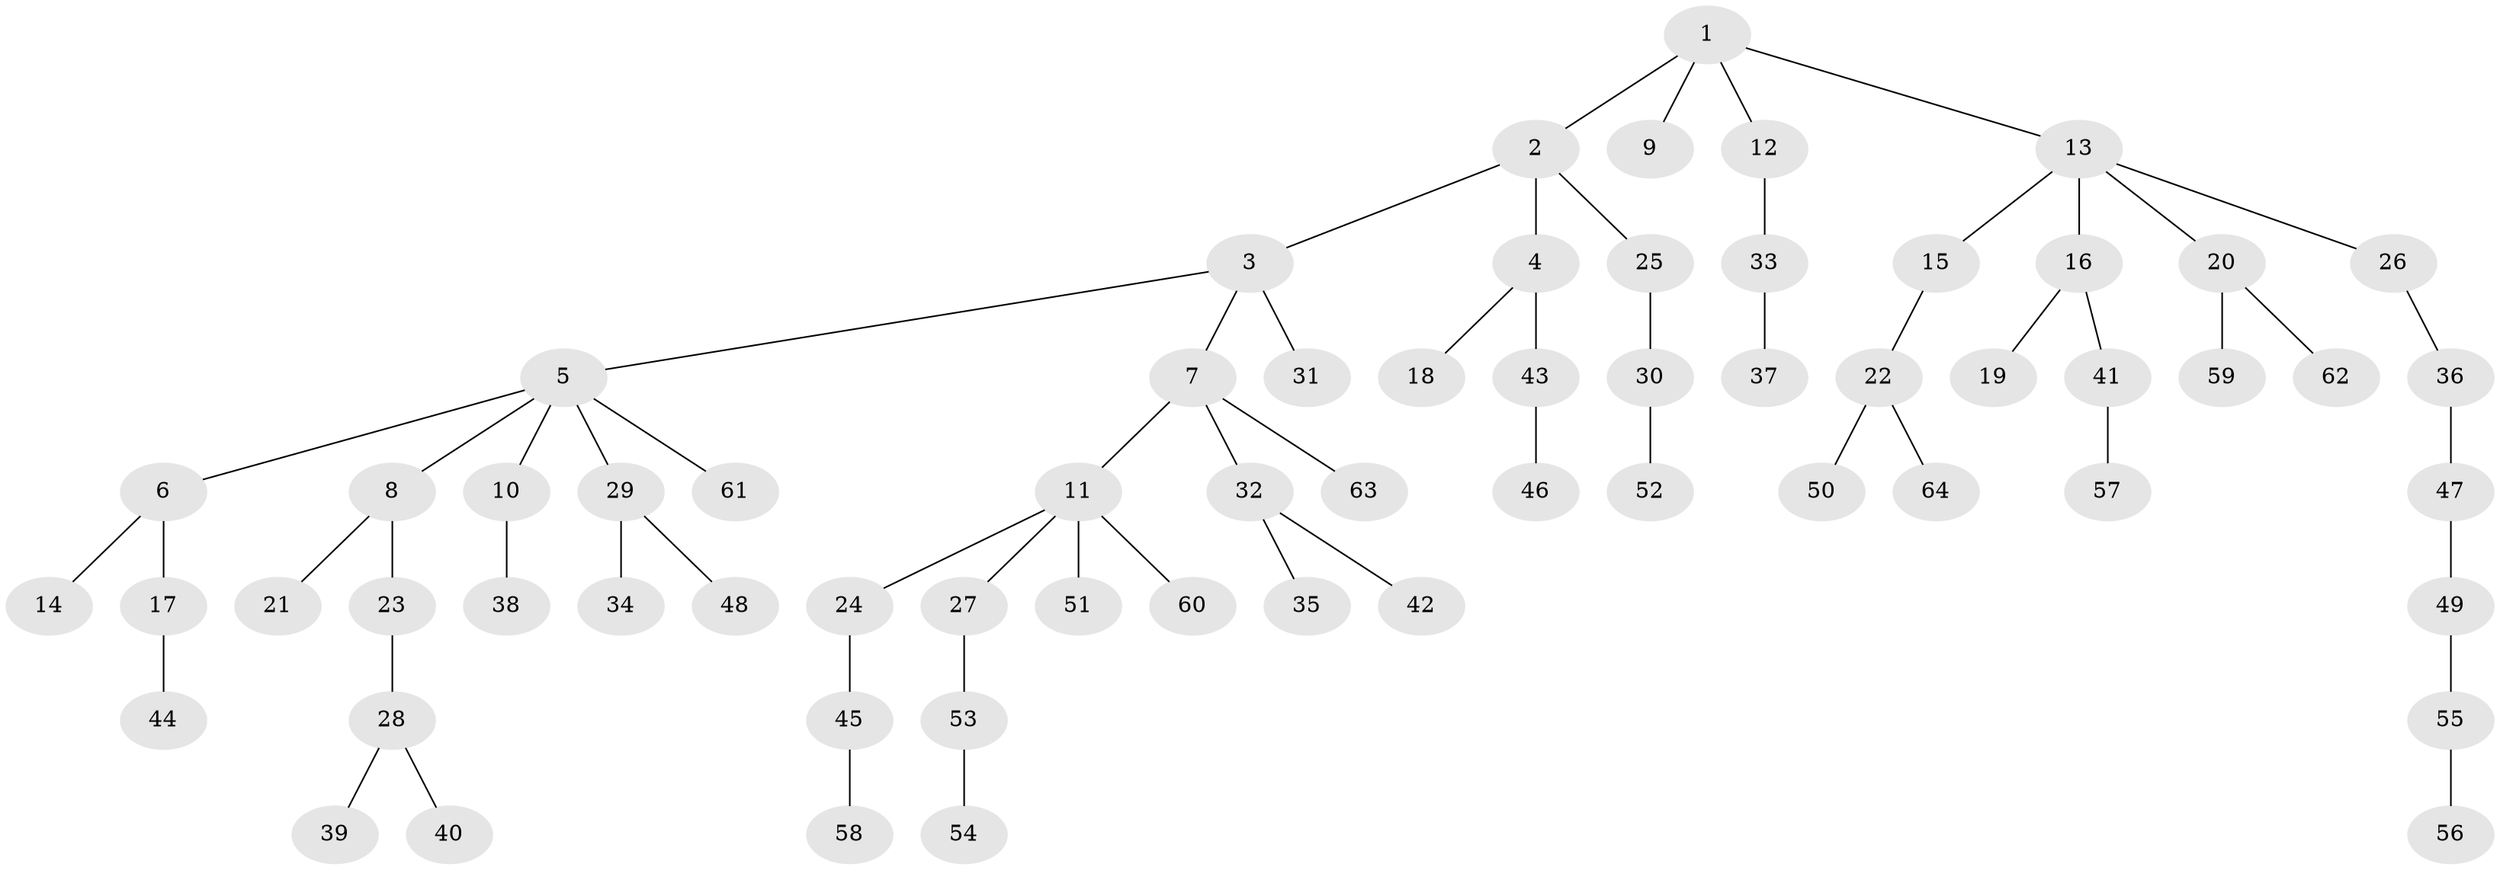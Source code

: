 // Generated by graph-tools (version 1.1) at 2025/53/03/09/25 04:53:59]
// undirected, 64 vertices, 63 edges
graph export_dot {
graph [start="1"]
  node [color=gray90,style=filled];
  1;
  2;
  3;
  4;
  5;
  6;
  7;
  8;
  9;
  10;
  11;
  12;
  13;
  14;
  15;
  16;
  17;
  18;
  19;
  20;
  21;
  22;
  23;
  24;
  25;
  26;
  27;
  28;
  29;
  30;
  31;
  32;
  33;
  34;
  35;
  36;
  37;
  38;
  39;
  40;
  41;
  42;
  43;
  44;
  45;
  46;
  47;
  48;
  49;
  50;
  51;
  52;
  53;
  54;
  55;
  56;
  57;
  58;
  59;
  60;
  61;
  62;
  63;
  64;
  1 -- 2;
  1 -- 9;
  1 -- 12;
  1 -- 13;
  2 -- 3;
  2 -- 4;
  2 -- 25;
  3 -- 5;
  3 -- 7;
  3 -- 31;
  4 -- 18;
  4 -- 43;
  5 -- 6;
  5 -- 8;
  5 -- 10;
  5 -- 29;
  5 -- 61;
  6 -- 14;
  6 -- 17;
  7 -- 11;
  7 -- 32;
  7 -- 63;
  8 -- 21;
  8 -- 23;
  10 -- 38;
  11 -- 24;
  11 -- 27;
  11 -- 51;
  11 -- 60;
  12 -- 33;
  13 -- 15;
  13 -- 16;
  13 -- 20;
  13 -- 26;
  15 -- 22;
  16 -- 19;
  16 -- 41;
  17 -- 44;
  20 -- 59;
  20 -- 62;
  22 -- 50;
  22 -- 64;
  23 -- 28;
  24 -- 45;
  25 -- 30;
  26 -- 36;
  27 -- 53;
  28 -- 39;
  28 -- 40;
  29 -- 34;
  29 -- 48;
  30 -- 52;
  32 -- 35;
  32 -- 42;
  33 -- 37;
  36 -- 47;
  41 -- 57;
  43 -- 46;
  45 -- 58;
  47 -- 49;
  49 -- 55;
  53 -- 54;
  55 -- 56;
}
